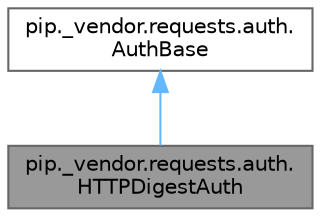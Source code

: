digraph "pip._vendor.requests.auth.HTTPDigestAuth"
{
 // LATEX_PDF_SIZE
  bgcolor="transparent";
  edge [fontname=Helvetica,fontsize=10,labelfontname=Helvetica,labelfontsize=10];
  node [fontname=Helvetica,fontsize=10,shape=box,height=0.2,width=0.4];
  Node1 [id="Node000001",label="pip._vendor.requests.auth.\lHTTPDigestAuth",height=0.2,width=0.4,color="gray40", fillcolor="grey60", style="filled", fontcolor="black",tooltip=" "];
  Node2 -> Node1 [id="edge1_Node000001_Node000002",dir="back",color="steelblue1",style="solid",tooltip=" "];
  Node2 [id="Node000002",label="pip._vendor.requests.auth.\lAuthBase",height=0.2,width=0.4,color="gray40", fillcolor="white", style="filled",URL="$d2/d66/classpip_1_1__vendor_1_1requests_1_1auth_1_1AuthBase.html",tooltip=" "];
}
